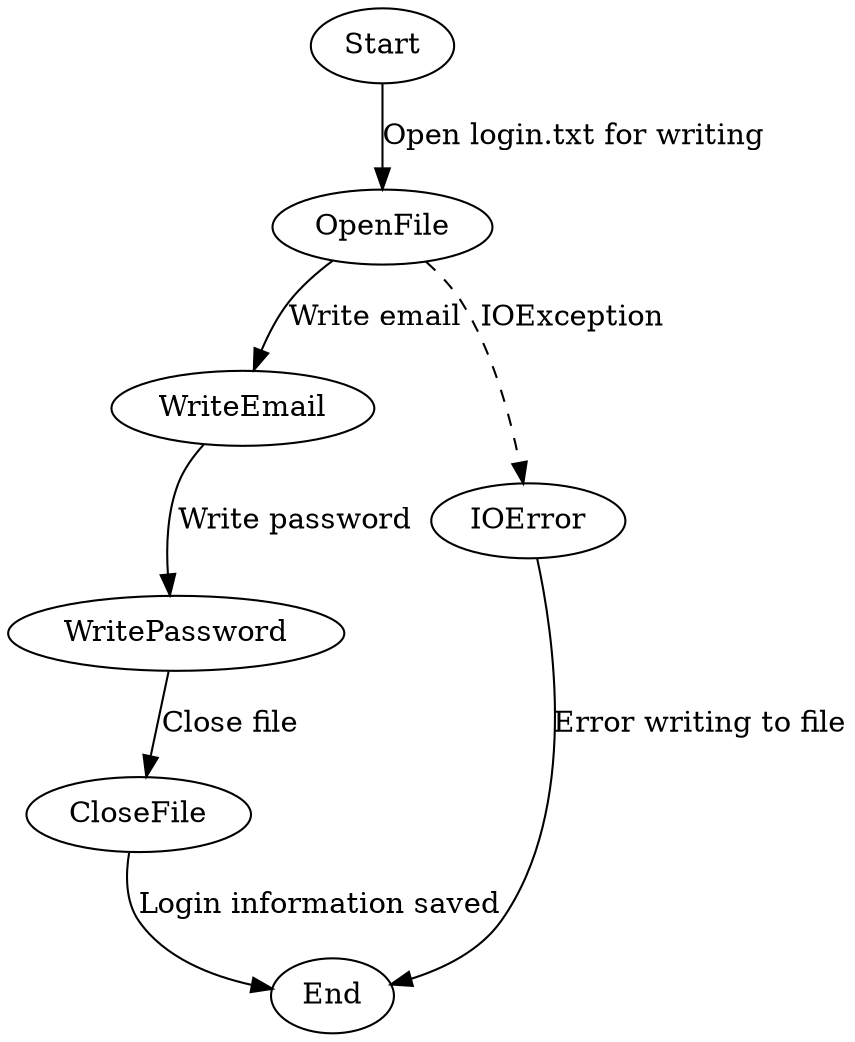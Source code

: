 digraph CustomerLogin {
    Start -> OpenFile [label="Open login.txt for writing"];
    OpenFile -> WriteEmail [label="Write email"];
    WriteEmail -> WritePassword [label="Write password"];
    WritePassword -> CloseFile [label="Close file"];
    CloseFile -> End [label="Login information saved"];
    
    OpenFile -> IOError [label="IOException", style=dashed];
    IOError -> End [label="Error writing to file"];
}
